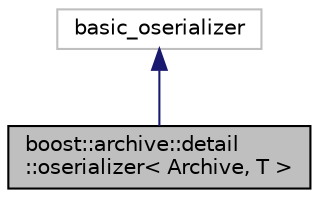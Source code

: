 digraph "boost::archive::detail::oserializer&lt; Archive, T &gt;"
{
  edge [fontname="Helvetica",fontsize="10",labelfontname="Helvetica",labelfontsize="10"];
  node [fontname="Helvetica",fontsize="10",shape=record];
  Node2 [label="boost::archive::detail\l::oserializer\< Archive, T \>",height=0.2,width=0.4,color="black", fillcolor="grey75", style="filled", fontcolor="black"];
  Node3 -> Node2 [dir="back",color="midnightblue",fontsize="10",style="solid",fontname="Helvetica"];
  Node3 [label="basic_oserializer",height=0.2,width=0.4,color="grey75", fillcolor="white", style="filled"];
}
